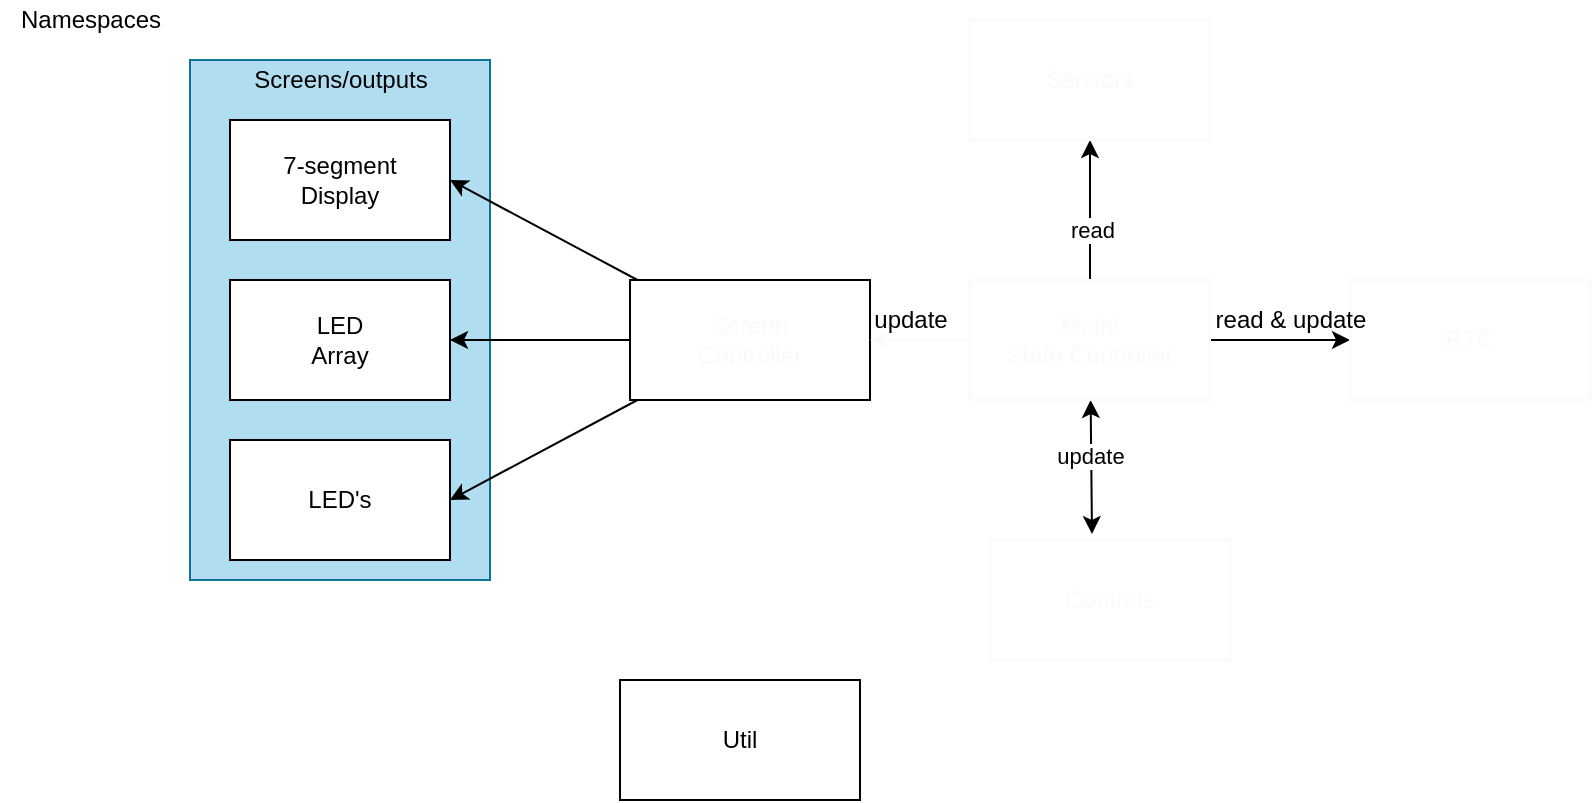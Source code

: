 <mxfile pages="2">
    <diagram id="_jFdEns0Y878xqZbYQA5" name="FileDiagram">
        <mxGraphModel dx="1117" dy="534" grid="1" gridSize="10" guides="1" tooltips="1" connect="1" arrows="1" fold="1" page="1" pageScale="1" pageWidth="850" pageHeight="1100" math="0" shadow="0">
            <root>
                <mxCell id="euuMSJNE7WmhquI7jn4D-0"/>
                <mxCell id="euuMSJNE7WmhquI7jn4D-1" parent="euuMSJNE7WmhquI7jn4D-0"/>
                <mxCell id="euuMSJNE7WmhquI7jn4D-5" value="" style="rounded=0;whiteSpace=wrap;html=1;fillColor=#b1ddf0;strokeColor=#10739e;" parent="euuMSJNE7WmhquI7jn4D-1" vertex="1">
                    <mxGeometry x="100" y="50" width="150" height="260" as="geometry"/>
                </mxCell>
                <mxCell id="euuMSJNE7WmhquI7jn4D-2" value="7-segment&lt;br&gt;Display" style="rounded=0;whiteSpace=wrap;html=1;" parent="euuMSJNE7WmhquI7jn4D-1" vertex="1">
                    <mxGeometry x="120" y="80" width="110" height="60" as="geometry"/>
                </mxCell>
                <mxCell id="euuMSJNE7WmhquI7jn4D-3" value="LED &lt;br&gt;Array" style="rounded=0;whiteSpace=wrap;html=1;" parent="euuMSJNE7WmhquI7jn4D-1" vertex="1">
                    <mxGeometry x="120" y="160" width="110" height="60" as="geometry"/>
                </mxCell>
                <mxCell id="euuMSJNE7WmhquI7jn4D-4" value="LED's" style="rounded=0;whiteSpace=wrap;html=1;" parent="euuMSJNE7WmhquI7jn4D-1" vertex="1">
                    <mxGeometry x="120" y="240" width="110" height="60" as="geometry"/>
                </mxCell>
                <mxCell id="euuMSJNE7WmhquI7jn4D-6" value="&lt;font color=&quot;#000000&quot;&gt;Screens/outputs&lt;/font&gt;" style="text;html=1;resizable=0;autosize=1;align=center;verticalAlign=middle;points=[];fillColor=none;strokeColor=none;rounded=0;" parent="euuMSJNE7WmhquI7jn4D-1" vertex="1">
                    <mxGeometry x="125" y="50" width="100" height="20" as="geometry"/>
                </mxCell>
                <mxCell id="euuMSJNE7WmhquI7jn4D-8" style="edgeStyle=none;html=1;entryX=1;entryY=0.5;entryDx=0;entryDy=0;fontColor=#FAFAFA;" parent="euuMSJNE7WmhquI7jn4D-1" source="euuMSJNE7WmhquI7jn4D-7" target="euuMSJNE7WmhquI7jn4D-2" edge="1">
                    <mxGeometry relative="1" as="geometry"/>
                </mxCell>
                <mxCell id="euuMSJNE7WmhquI7jn4D-9" style="edgeStyle=none;html=1;fontColor=#FAFAFA;" parent="euuMSJNE7WmhquI7jn4D-1" source="euuMSJNE7WmhquI7jn4D-7" target="euuMSJNE7WmhquI7jn4D-3" edge="1">
                    <mxGeometry relative="1" as="geometry"/>
                </mxCell>
                <mxCell id="euuMSJNE7WmhquI7jn4D-10" style="edgeStyle=none;html=1;fontColor=#FAFAFA;entryX=1;entryY=0.5;entryDx=0;entryDy=0;" parent="euuMSJNE7WmhquI7jn4D-1" source="euuMSJNE7WmhquI7jn4D-7" target="euuMSJNE7WmhquI7jn4D-4" edge="1">
                    <mxGeometry relative="1" as="geometry"/>
                </mxCell>
                <mxCell id="euuMSJNE7WmhquI7jn4D-7" value="&lt;font color=&quot;#fafafa&quot;&gt;Screen &lt;br&gt;Controller&lt;/font&gt;" style="rounded=0;whiteSpace=wrap;html=1;fontColor=#000000;fillColor=none;" parent="euuMSJNE7WmhquI7jn4D-1" vertex="1">
                    <mxGeometry x="320" y="160" width="120" height="60" as="geometry"/>
                </mxCell>
                <mxCell id="Mq9W3Sbi1TfVtfibdV3a-1" value="" style="edgeStyle=none;html=1;entryX=1;entryY=0.5;entryDx=0;entryDy=0;fontColor=#FAFAFA;strokeColor=#FAFAFA;" parent="euuMSJNE7WmhquI7jn4D-1" source="Mq9W3Sbi1TfVtfibdV3a-0" target="euuMSJNE7WmhquI7jn4D-7" edge="1">
                    <mxGeometry x="0.6" y="-30" relative="1" as="geometry">
                        <mxPoint as="offset"/>
                    </mxGeometry>
                </mxCell>
                <mxCell id="T30nOQnvfZ0r-zHqAKBf-3" style="edgeStyle=none;html=1;entryX=0.425;entryY=-0.05;entryDx=0;entryDy=0;entryPerimeter=0;startArrow=classic;startFill=1;" parent="euuMSJNE7WmhquI7jn4D-1" source="Mq9W3Sbi1TfVtfibdV3a-0" target="Mq9W3Sbi1TfVtfibdV3a-2" edge="1">
                    <mxGeometry relative="1" as="geometry"/>
                </mxCell>
                <mxCell id="6kH3g-ne0adqInIiuRdV-0" value="update" style="edgeLabel;html=1;align=center;verticalAlign=middle;resizable=0;points=[];" parent="T30nOQnvfZ0r-zHqAKBf-3" vertex="1" connectable="0">
                    <mxGeometry x="-0.367" y="-3" relative="1" as="geometry">
                        <mxPoint x="2" y="7" as="offset"/>
                    </mxGeometry>
                </mxCell>
                <mxCell id="6kH3g-ne0adqInIiuRdV-4" style="edgeStyle=none;html=1;entryX=0.5;entryY=1;entryDx=0;entryDy=0;startArrow=none;startFill=0;" parent="euuMSJNE7WmhquI7jn4D-1" source="Mq9W3Sbi1TfVtfibdV3a-0" target="Mq9W3Sbi1TfVtfibdV3a-4" edge="1">
                    <mxGeometry relative="1" as="geometry"/>
                </mxCell>
                <mxCell id="6kH3g-ne0adqInIiuRdV-5" value="read" style="edgeLabel;html=1;align=center;verticalAlign=middle;resizable=0;points=[];" parent="6kH3g-ne0adqInIiuRdV-4" vertex="1" connectable="0">
                    <mxGeometry x="-0.286" y="-1" relative="1" as="geometry">
                        <mxPoint as="offset"/>
                    </mxGeometry>
                </mxCell>
                <mxCell id="6kH3g-ne0adqInIiuRdV-6" style="edgeStyle=none;html=1;entryX=0;entryY=0.5;entryDx=0;entryDy=0;startArrow=none;startFill=0;" parent="euuMSJNE7WmhquI7jn4D-1" source="Mq9W3Sbi1TfVtfibdV3a-0" target="Mq9W3Sbi1TfVtfibdV3a-5" edge="1">
                    <mxGeometry relative="1" as="geometry"/>
                </mxCell>
                <mxCell id="Mq9W3Sbi1TfVtfibdV3a-0" value="&lt;font color=&quot;#fafafa&quot;&gt;Main/&lt;br&gt;State Controller&lt;br&gt;&lt;/font&gt;" style="rounded=0;whiteSpace=wrap;html=1;fontColor=#000000;strokeColor=#FAFAFA;fillColor=none;" parent="euuMSJNE7WmhquI7jn4D-1" vertex="1">
                    <mxGeometry x="490" y="160" width="120" height="60" as="geometry"/>
                </mxCell>
                <mxCell id="Mq9W3Sbi1TfVtfibdV3a-2" value="&lt;font color=&quot;#fafafa&quot;&gt;Controls&lt;/font&gt;" style="rounded=0;whiteSpace=wrap;html=1;fontColor=#000000;strokeColor=#FAFAFA;fillColor=none;" parent="euuMSJNE7WmhquI7jn4D-1" vertex="1">
                    <mxGeometry x="500" y="290" width="120" height="60" as="geometry"/>
                </mxCell>
                <mxCell id="Mq9W3Sbi1TfVtfibdV3a-4" value="&lt;font color=&quot;#fafafa&quot;&gt;Sensors&lt;br&gt;&lt;/font&gt;" style="rounded=0;whiteSpace=wrap;html=1;fontColor=#000000;strokeColor=#FAFAFA;fillColor=none;" parent="euuMSJNE7WmhquI7jn4D-1" vertex="1">
                    <mxGeometry x="490" y="30" width="120" height="60" as="geometry"/>
                </mxCell>
                <mxCell id="Mq9W3Sbi1TfVtfibdV3a-5" value="&lt;font color=&quot;#fafafa&quot;&gt;RTC&lt;br&gt;&lt;/font&gt;" style="rounded=0;whiteSpace=wrap;html=1;fontColor=#000000;strokeColor=#FAFAFA;fillColor=none;" parent="euuMSJNE7WmhquI7jn4D-1" vertex="1">
                    <mxGeometry x="680" y="160" width="120" height="60" as="geometry"/>
                </mxCell>
                <mxCell id="0" value="Namespaces" style="text;html=1;align=center;verticalAlign=middle;resizable=0;points=[];autosize=1;strokeColor=none;fillColor=none;" parent="euuMSJNE7WmhquI7jn4D-1" vertex="1">
                    <mxGeometry x="5" y="20" width="90" height="20" as="geometry"/>
                </mxCell>
                <mxCell id="6kH3g-ne0adqInIiuRdV-1" value="update" style="text;html=1;align=center;verticalAlign=middle;resizable=0;points=[];autosize=1;strokeColor=none;fillColor=none;" parent="euuMSJNE7WmhquI7jn4D-1" vertex="1">
                    <mxGeometry x="435" y="170" width="50" height="20" as="geometry"/>
                </mxCell>
                <mxCell id="6kH3g-ne0adqInIiuRdV-7" value="read &amp;amp; update" style="text;html=1;align=center;verticalAlign=middle;resizable=0;points=[];autosize=1;strokeColor=none;fillColor=none;" parent="euuMSJNE7WmhquI7jn4D-1" vertex="1">
                    <mxGeometry x="605" y="170" width="90" height="20" as="geometry"/>
                </mxCell>
                <mxCell id="1" value="Util" style="whiteSpace=wrap;html=1;" parent="euuMSJNE7WmhquI7jn4D-1" vertex="1">
                    <mxGeometry x="315" y="360" width="120" height="60" as="geometry"/>
                </mxCell>
            </root>
        </mxGraphModel>
    </diagram>
    <diagram id="w2v5SEbsEC1XVV18NkII" name="StateMachine">
        <mxGraphModel dx="1967" dy="534" grid="1" gridSize="10" guides="1" tooltips="1" connect="1" arrows="1" fold="1" page="1" pageScale="1" pageWidth="850" pageHeight="1100" math="0" shadow="0">
            <root>
                <mxCell id="BLgEq0HC7ADXEU_Krm7F-0"/>
                <mxCell id="BLgEq0HC7ADXEU_Krm7F-1" parent="BLgEq0HC7ADXEU_Krm7F-0"/>
                <mxCell id="rAkqSQGAhzXEtH8dT6K5-0" value="READ&lt;br&gt;" style="text;html=1;align=center;verticalAlign=middle;resizable=0;points=[];autosize=1;strokeColor=none;fillColor=none;" parent="BLgEq0HC7ADXEU_Krm7F-1" vertex="1">
                    <mxGeometry x="55" y="50" width="50" height="20" as="geometry"/>
                </mxCell>
                <mxCell id="rAkqSQGAhzXEtH8dT6K5-4" style="edgeStyle=none;html=1;startArrow=classic;startFill=1;" parent="BLgEq0HC7ADXEU_Krm7F-1" source="rAkqSQGAhzXEtH8dT6K5-2" target="rAkqSQGAhzXEtH8dT6K5-3" edge="1">
                    <mxGeometry relative="1" as="geometry"/>
                </mxCell>
                <mxCell id="rAkqSQGAhzXEtH8dT6K5-5" value="B1 HOLD ||&lt;br&gt;SCROLL THROUGH ALL EDITABLE&amp;nbsp; DATA&amp;nbsp;" style="edgeLabel;html=1;align=center;verticalAlign=middle;resizable=0;points=[];" parent="rAkqSQGAhzXEtH8dT6K5-4" vertex="1" connectable="0">
                    <mxGeometry x="0.189" y="-2" relative="1" as="geometry">
                        <mxPoint x="-24" y="-32" as="offset"/>
                    </mxGeometry>
                </mxCell>
                <mxCell id="rAkqSQGAhzXEtH8dT6K5-11" style="edgeStyle=none;html=1;entryX=0.5;entryY=0;entryDx=0;entryDy=0;startArrow=none;startFill=0;endArrow=classic;endFill=1;" parent="BLgEq0HC7ADXEU_Krm7F-1" source="rAkqSQGAhzXEtH8dT6K5-2" target="rAkqSQGAhzXEtH8dT6K5-10" edge="1">
                    <mxGeometry relative="1" as="geometry"/>
                </mxCell>
                <mxCell id="rAkqSQGAhzXEtH8dT6K5-2" value="TIME" style="whiteSpace=wrap;html=1;" parent="BLgEq0HC7ADXEU_Krm7F-1" vertex="1">
                    <mxGeometry x="20" y="80" width="120" height="60" as="geometry"/>
                </mxCell>
                <mxCell id="rAkqSQGAhzXEtH8dT6K5-3" value="TIME" style="whiteSpace=wrap;html=1;" parent="BLgEq0HC7ADXEU_Krm7F-1" vertex="1">
                    <mxGeometry x="450" y="80" width="120" height="60" as="geometry"/>
                </mxCell>
                <mxCell id="rAkqSQGAhzXEtH8dT6K5-9" style="edgeStyle=none;html=1;entryX=0.5;entryY=0;entryDx=0;entryDy=0;startArrow=none;startFill=0;endArrow=classic;endFill=1;" parent="BLgEq0HC7ADXEU_Krm7F-1" source="rAkqSQGAhzXEtH8dT6K5-10" target="rAkqSQGAhzXEtH8dT6K5-8" edge="1">
                    <mxGeometry relative="1" as="geometry">
                        <mxPoint x="80" y="380" as="sourcePoint"/>
                    </mxGeometry>
                </mxCell>
                <mxCell id="rAkqSQGAhzXEtH8dT6K5-15" style="edgeStyle=none;html=1;entryX=0;entryY=0.5;entryDx=0;entryDy=0;startArrow=classic;startFill=1;endArrow=classic;endFill=1;" parent="BLgEq0HC7ADXEU_Krm7F-1" source="rAkqSQGAhzXEtH8dT6K5-8" target="rAkqSQGAhzXEtH8dT6K5-14" edge="1">
                    <mxGeometry relative="1" as="geometry"/>
                </mxCell>
                <mxCell id="OIXHmX52BU5Vy93FWh-h-1" style="edgeStyle=none;html=1;startArrow=none;startFill=0;endArrow=classic;endFill=1;" parent="BLgEq0HC7ADXEU_Krm7F-1" source="rAkqSQGAhzXEtH8dT6K5-8" target="rAkqSQGAhzXEtH8dT6K5-2" edge="1">
                    <mxGeometry relative="1" as="geometry">
                        <Array as="points">
                            <mxPoint x="280" y="300"/>
                            <mxPoint x="280" y="190"/>
                        </Array>
                    </mxGeometry>
                </mxCell>
                <mxCell id="rAkqSQGAhzXEtH8dT6K5-8" value="ALARM" style="whiteSpace=wrap;html=1;" parent="BLgEq0HC7ADXEU_Krm7F-1" vertex="1">
                    <mxGeometry x="20" y="330" width="120" height="60" as="geometry"/>
                </mxCell>
                <mxCell id="rAkqSQGAhzXEtH8dT6K5-10" value="SENSORS" style="whiteSpace=wrap;html=1;" parent="BLgEq0HC7ADXEU_Krm7F-1" vertex="1">
                    <mxGeometry x="20" y="200" width="120" height="60" as="geometry"/>
                </mxCell>
                <mxCell id="rAkqSQGAhzXEtH8dT6K5-13" value="EDIT" style="text;html=1;align=center;verticalAlign=middle;resizable=0;points=[];autosize=1;strokeColor=none;fillColor=none;" parent="BLgEq0HC7ADXEU_Krm7F-1" vertex="1">
                    <mxGeometry x="490" y="40" width="40" height="20" as="geometry"/>
                </mxCell>
                <mxCell id="rAkqSQGAhzXEtH8dT6K5-14" value="ALARM" style="whiteSpace=wrap;html=1;" parent="BLgEq0HC7ADXEU_Krm7F-1" vertex="1">
                    <mxGeometry x="450" y="330" width="120" height="60" as="geometry"/>
                </mxCell>
                <mxCell id="rAkqSQGAhzXEtH8dT6K5-16" value="B1 HOLD ||&lt;br&gt;SCROLL THROUGH ALL EDITABLE DATA&amp;nbsp;" style="edgeLabel;html=1;align=center;verticalAlign=middle;resizable=0;points=[];" parent="BLgEq0HC7ADXEU_Krm7F-1" vertex="1" connectable="0">
                    <mxGeometry x="310" y="340" as="geometry"/>
                </mxCell>
                <mxCell id="sFC9GVhCS5tY80Hbs2wJ-1" value="B1 PRESS" style="text;html=1;align=center;verticalAlign=middle;resizable=0;points=[];autosize=1;strokeColor=none;fillColor=none;" parent="BLgEq0HC7ADXEU_Krm7F-1" vertex="1">
                    <mxGeometry x="90" y="160" width="70" height="20" as="geometry"/>
                </mxCell>
                <mxCell id="sFC9GVhCS5tY80Hbs2wJ-2" value="B1 PRESS" style="text;html=1;align=center;verticalAlign=middle;resizable=0;points=[];autosize=1;strokeColor=none;fillColor=none;" parent="BLgEq0HC7ADXEU_Krm7F-1" vertex="1">
                    <mxGeometry x="80" y="280" width="70" height="20" as="geometry"/>
                </mxCell>
                <mxCell id="WTcfgZD_CqD0Zkef8aqI-1" value="B2 press to switch between seconds&lt;br&gt;and day/number" style="text;html=1;align=center;verticalAlign=middle;resizable=0;points=[];autosize=1;strokeColor=none;fillColor=none;" parent="BLgEq0HC7ADXEU_Krm7F-1" vertex="1">
                    <mxGeometry x="-200" y="90" width="210" height="30" as="geometry"/>
                </mxCell>
                <mxCell id="WTcfgZD_CqD0Zkef8aqI-2" value="B1 PRESS" style="text;html=1;align=center;verticalAlign=middle;resizable=0;points=[];autosize=1;strokeColor=none;fillColor=none;" parent="BLgEq0HC7ADXEU_Krm7F-1" vertex="1">
                    <mxGeometry x="290" y="280" width="70" height="20" as="geometry"/>
                </mxCell>
                <mxCell id="LIs1969J5-rDZqFssXhp-0" value="B1 press to switch editable digits&lt;br&gt;B2 Press to increase&lt;br&gt;B2 hold to auto increse(?)" style="text;html=1;align=center;verticalAlign=middle;resizable=0;points=[];autosize=1;strokeColor=none;fillColor=none;" parent="BLgEq0HC7ADXEU_Krm7F-1" vertex="1">
                    <mxGeometry x="610" y="70" width="190" height="50" as="geometry"/>
                </mxCell>
                <mxCell id="BXisPjWXm9i_mT0E9kYh-0" value="B2 PRESS - &lt;br&gt;TURN ALARM ON/OFF" style="text;html=1;align=center;verticalAlign=middle;resizable=0;points=[];autosize=1;strokeColor=none;fillColor=none;" vertex="1" parent="BLgEq0HC7ADXEU_Krm7F-1">
                    <mxGeometry x="20" y="410" width="140" height="30" as="geometry"/>
                </mxCell>
            </root>
        </mxGraphModel>
    </diagram>
    <diagram id="UFMg58TEYRR7It8QBHKF" name="Page-1">
        <mxGraphModel dx="1117" dy="534" grid="1" gridSize="10" guides="1" tooltips="1" connect="1" arrows="1" fold="1" page="1" pageScale="1" pageWidth="850" pageHeight="1100" math="0" shadow="0">
            <root>
                <mxCell id="0"/>
                <mxCell id="1" parent="0"/>
                <mxCell id="wUYEnWsGU_GkCMvx4JdE-1" value="" style="ellipse;whiteSpace=wrap;html=1;aspect=fixed;" parent="1" vertex="1">
                    <mxGeometry x="40" y="80" width="240" height="240" as="geometry"/>
                </mxCell>
                <mxCell id="wUYEnWsGU_GkCMvx4JdE-4" value="&lt;font style=&quot;font-size: 36px&quot;&gt;2&lt;/font&gt;" style="rounded=0;whiteSpace=wrap;html=1;fillColor=#d5e8d4;strokeColor=#82b366;" parent="1" vertex="1">
                    <mxGeometry x="60" y="150" width="50" height="60" as="geometry"/>
                </mxCell>
                <mxCell id="wUYEnWsGU_GkCMvx4JdE-7" value="&lt;font style=&quot;font-size: 36px&quot;&gt;1&lt;/font&gt;" style="rounded=0;whiteSpace=wrap;html=1;fillColor=#d5e8d4;strokeColor=#82b366;" parent="1" vertex="1">
                    <mxGeometry x="110" y="150" width="50" height="60" as="geometry"/>
                </mxCell>
                <mxCell id="wUYEnWsGU_GkCMvx4JdE-8" value="&lt;font style=&quot;font-size: 36px&quot;&gt;3&lt;/font&gt;" style="rounded=0;whiteSpace=wrap;html=1;fillColor=#d5e8d4;strokeColor=#82b366;" parent="1" vertex="1">
                    <mxGeometry x="160" y="150" width="50" height="60" as="geometry"/>
                </mxCell>
                <mxCell id="wUYEnWsGU_GkCMvx4JdE-9" value="&lt;font style=&quot;font-size: 36px&quot;&gt;4&lt;/font&gt;" style="rounded=0;whiteSpace=wrap;html=1;fillColor=#d5e8d4;strokeColor=#82b366;" parent="1" vertex="1">
                    <mxGeometry x="210" y="150" width="50" height="60" as="geometry"/>
                </mxCell>
                <mxCell id="MrMdJ49gpNlxOydt49c9-1" value="&lt;font style=&quot;font-size: 18px&quot;&gt;22&lt;/font&gt;" style="rounded=0;whiteSpace=wrap;html=1;fontSize=36;rotation=-90;fillColor=#f8cecc;strokeColor=#b85450;" parent="1" vertex="1">
                    <mxGeometry x="123.75" y="222.5" width="40" height="35" as="geometry"/>
                </mxCell>
                <mxCell id="MrMdJ49gpNlxOydt49c9-2" value="&lt;font style=&quot;font-size: 12px&quot;&gt;MON&lt;/font&gt;" style="rounded=0;whiteSpace=wrap;html=1;fontSize=36;rotation=-90;fillColor=#f8cecc;strokeColor=#b85450;" parent="1" vertex="1">
                    <mxGeometry x="160" y="222.5" width="40" height="35" as="geometry"/>
                </mxCell>
                <mxCell id="nqueBkoND-IIMOM82Kb3-1" value="alarm" style="ellipse;whiteSpace=wrap;html=1;aspect=fixed;fontSize=9;" parent="1" vertex="1">
                    <mxGeometry x="225" y="230" width="20" height="20" as="geometry"/>
                </mxCell>
                <mxCell id="nqueBkoND-IIMOM82Kb3-2" value="temp" style="ellipse;whiteSpace=wrap;html=1;aspect=fixed;fontSize=9;" parent="1" vertex="1">
                    <mxGeometry x="75" y="230" width="20" height="20" as="geometry"/>
                </mxCell>
                <mxCell id="nqueBkoND-IIMOM82Kb3-3" value="cronometer" style="ellipse;whiteSpace=wrap;html=1;aspect=fixed;fontSize=9;" parent="1" vertex="1">
                    <mxGeometry x="210" y="257.5" width="20" height="20" as="geometry"/>
                </mxCell>
                <mxCell id="nqueBkoND-IIMOM82Kb3-4" value="&lt;div&gt;alarm&lt;/div&gt;on/off" style="ellipse;whiteSpace=wrap;html=1;aspect=fixed;fontSize=9;" parent="1" vertex="1">
                    <mxGeometry x="150" y="277.5" width="20" height="20" as="geometry"/>
                </mxCell>
                <mxCell id="nqueBkoND-IIMOM82Kb3-7" value="alt" style="ellipse;whiteSpace=wrap;html=1;aspect=fixed;fontSize=9;" parent="1" vertex="1">
                    <mxGeometry x="90" y="257.5" width="20" height="20" as="geometry"/>
                </mxCell>
                <mxCell id="ul1-OO96f1eJHYDsLRav-1" value="B1" style="rounded=0;whiteSpace=wrap;html=1;fontSize=9;rotation=-30;" parent="1" vertex="1">
                    <mxGeometry x="245" y="110" width="60" height="30" as="geometry"/>
                </mxCell>
                <mxCell id="ul1-OO96f1eJHYDsLRav-2" value="B2" style="rounded=0;whiteSpace=wrap;html=1;fontSize=9;rotation=30;" parent="1" vertex="1">
                    <mxGeometry x="250" y="247.5" width="60" height="30" as="geometry"/>
                </mxCell>
            </root>
        </mxGraphModel>
    </diagram>
    <diagram id="I9rO2sWyAo4rYJvNkQk8" name="Page-2">
        <mxGraphModel dx="1117" dy="534" grid="1" gridSize="10" guides="1" tooltips="1" connect="1" arrows="1" fold="1" page="1" pageScale="1" pageWidth="850" pageHeight="1100" math="0" shadow="0">
            <root>
                <mxCell id="sauyvbuuM_kQLv8pul-b-0"/>
                <mxCell id="sauyvbuuM_kQLv8pul-b-1" parent="sauyvbuuM_kQLv8pul-b-0"/>
                <mxCell id="sauyvbuuM_kQLv8pul-b-2" value="" style="ellipse;whiteSpace=wrap;html=1;aspect=fixed;" parent="sauyvbuuM_kQLv8pul-b-1" vertex="1">
                    <mxGeometry x="85" y="80" width="320" height="320" as="geometry"/>
                </mxCell>
                <mxCell id="sauyvbuuM_kQLv8pul-b-3" value="&lt;font style=&quot;font-size: 48px&quot;&gt;02&lt;/font&gt;" style="rounded=0;whiteSpace=wrap;html=1;" parent="sauyvbuuM_kQLv8pul-b-1" vertex="1">
                    <mxGeometry x="185" y="110" width="120" height="60" as="geometry"/>
                </mxCell>
                <mxCell id="sauyvbuuM_kQLv8pul-b-4" value="&lt;font style=&quot;font-size: 48px&quot;&gt;XX&lt;/font&gt;" style="rounded=0;whiteSpace=wrap;html=1;" parent="sauyvbuuM_kQLv8pul-b-1" vertex="1">
                    <mxGeometry x="185" y="320" width="120" height="60" as="geometry"/>
                </mxCell>
                <mxCell id="sauyvbuuM_kQLv8pul-b-5" value="&lt;font style=&quot;font-size: 48px&quot;&gt;MON&lt;/font&gt;" style="rounded=0;whiteSpace=wrap;html=1;" parent="sauyvbuuM_kQLv8pul-b-1" vertex="1">
                    <mxGeometry x="185" y="250" width="120" height="60" as="geometry"/>
                </mxCell>
                <mxCell id="sauyvbuuM_kQLv8pul-b-6" value="&lt;font style=&quot;font-size: 48px&quot;&gt;15&lt;/font&gt;" style="rounded=0;whiteSpace=wrap;html=1;" parent="sauyvbuuM_kQLv8pul-b-1" vertex="1">
                    <mxGeometry x="185" y="180" width="120" height="60" as="geometry"/>
                </mxCell>
                <mxCell id="sauyvbuuM_kQLv8pul-b-7" value="D" style="text;html=1;strokeColor=none;fillColor=none;align=center;verticalAlign=middle;whiteSpace=wrap;rounded=0;fontSize=48;" parent="sauyvbuuM_kQLv8pul-b-1" vertex="1">
                    <mxGeometry x="95" y="265" width="60" height="30" as="geometry"/>
                </mxCell>
                <mxCell id="sauyvbuuM_kQLv8pul-b-8" value="H" style="text;html=1;strokeColor=none;fillColor=none;align=center;verticalAlign=middle;whiteSpace=wrap;rounded=0;fontSize=48;" parent="sauyvbuuM_kQLv8pul-b-1" vertex="1">
                    <mxGeometry x="95" y="125" width="60" height="30" as="geometry"/>
                </mxCell>
                <mxCell id="sauyvbuuM_kQLv8pul-b-9" value="M" style="text;html=1;strokeColor=none;fillColor=none;align=center;verticalAlign=middle;whiteSpace=wrap;rounded=0;fontSize=48;" parent="sauyvbuuM_kQLv8pul-b-1" vertex="1">
                    <mxGeometry x="95" y="195" width="60" height="30" as="geometry"/>
                </mxCell>
                <mxCell id="sauyvbuuM_kQLv8pul-b-10" value="S" style="text;html=1;strokeColor=none;fillColor=none;align=center;verticalAlign=middle;whiteSpace=wrap;rounded=0;fontSize=48;" parent="sauyvbuuM_kQLv8pul-b-1" vertex="1">
                    <mxGeometry x="100" y="420" width="60" height="30" as="geometry"/>
                </mxCell>
                <mxCell id="sauyvbuuM_kQLv8pul-b-11" value="DN" style="text;html=1;strokeColor=none;fillColor=none;align=center;verticalAlign=middle;whiteSpace=wrap;rounded=0;fontSize=48;" parent="sauyvbuuM_kQLv8pul-b-1" vertex="1">
                    <mxGeometry x="95" y="335" width="60" height="30" as="geometry"/>
                </mxCell>
                <mxCell id="sauyvbuuM_kQLv8pul-b-12" value="" style="ellipse;whiteSpace=wrap;html=1;aspect=fixed;" parent="sauyvbuuM_kQLv8pul-b-1" vertex="1">
                    <mxGeometry x="495" y="75" width="320" height="320" as="geometry"/>
                </mxCell>
                <mxCell id="sauyvbuuM_kQLv8pul-b-13" value="&lt;font style=&quot;font-size: 48px&quot;&gt;02&lt;/font&gt;" style="rounded=0;whiteSpace=wrap;html=1;" parent="sauyvbuuM_kQLv8pul-b-1" vertex="1">
                    <mxGeometry x="595" y="100" width="120" height="60" as="geometry"/>
                </mxCell>
                <mxCell id="sauyvbuuM_kQLv8pul-b-14" value="&lt;font style=&quot;font-size: 48px&quot;&gt;XX&lt;/font&gt;" style="rounded=0;whiteSpace=wrap;html=1;" parent="sauyvbuuM_kQLv8pul-b-1" vertex="1">
                    <mxGeometry x="595" y="310" width="120" height="60" as="geometry"/>
                </mxCell>
                <mxCell id="sauyvbuuM_kQLv8pul-b-15" value="&lt;font style=&quot;font-size: 48px&quot;&gt;14&lt;/font&gt;" style="rounded=0;whiteSpace=wrap;html=1;" parent="sauyvbuuM_kQLv8pul-b-1" vertex="1">
                    <mxGeometry x="595" y="240" width="120" height="60" as="geometry"/>
                </mxCell>
                <mxCell id="sauyvbuuM_kQLv8pul-b-16" value="&lt;font style=&quot;font-size: 48px&quot;&gt;15&lt;/font&gt;" style="rounded=0;whiteSpace=wrap;html=1;" parent="sauyvbuuM_kQLv8pul-b-1" vertex="1">
                    <mxGeometry x="595" y="170" width="120" height="60" as="geometry"/>
                </mxCell>
                <mxCell id="sauyvbuuM_kQLv8pul-b-17" value="D" style="text;html=1;strokeColor=none;fillColor=none;align=center;verticalAlign=middle;whiteSpace=wrap;rounded=0;fontSize=48;" parent="sauyvbuuM_kQLv8pul-b-1" vertex="1">
                    <mxGeometry x="425" y="125" width="60" height="30" as="geometry"/>
                </mxCell>
                <mxCell id="sauyvbuuM_kQLv8pul-b-18" value="H" style="text;html=1;strokeColor=none;fillColor=none;align=center;verticalAlign=middle;whiteSpace=wrap;rounded=0;fontSize=48;" parent="sauyvbuuM_kQLv8pul-b-1" vertex="1">
                    <mxGeometry x="425" y="195" width="60" height="30" as="geometry"/>
                </mxCell>
                <mxCell id="sauyvbuuM_kQLv8pul-b-19" value="M" style="text;html=1;strokeColor=none;fillColor=none;align=center;verticalAlign=middle;whiteSpace=wrap;rounded=0;fontSize=48;" parent="sauyvbuuM_kQLv8pul-b-1" vertex="1">
                    <mxGeometry x="425" y="265" width="60" height="30" as="geometry"/>
                </mxCell>
                <mxCell id="sauyvbuuM_kQLv8pul-b-20" value="S" style="text;html=1;strokeColor=none;fillColor=none;align=center;verticalAlign=middle;whiteSpace=wrap;rounded=0;fontSize=48;" parent="sauyvbuuM_kQLv8pul-b-1" vertex="1">
                    <mxGeometry x="425" y="335" width="60" height="30" as="geometry"/>
                </mxCell>
                <mxCell id="sauyvbuuM_kQLv8pul-b-21" value="" style="ellipse;whiteSpace=wrap;html=1;aspect=fixed;" parent="sauyvbuuM_kQLv8pul-b-1" vertex="1">
                    <mxGeometry x="445" y="420" width="320" height="320" as="geometry"/>
                </mxCell>
                <mxCell id="sauyvbuuM_kQLv8pul-b-22" value="&lt;font style=&quot;font-size: 48px&quot;&gt;02&lt;/font&gt;" style="rounded=0;whiteSpace=wrap;html=1;" parent="sauyvbuuM_kQLv8pul-b-1" vertex="1">
                    <mxGeometry x="545" y="450" width="120" height="60" as="geometry"/>
                </mxCell>
                <mxCell id="sauyvbuuM_kQLv8pul-b-23" value="&lt;font style=&quot;font-size: 48px&quot;&gt;XX&lt;/font&gt;" style="rounded=0;whiteSpace=wrap;html=1;" parent="sauyvbuuM_kQLv8pul-b-1" vertex="1">
                    <mxGeometry x="545" y="660" width="120" height="60" as="geometry"/>
                </mxCell>
                <mxCell id="sauyvbuuM_kQLv8pul-b-24" value="&lt;font style=&quot;font-size: 48px&quot;&gt;14&lt;/font&gt;" style="rounded=0;whiteSpace=wrap;html=1;" parent="sauyvbuuM_kQLv8pul-b-1" vertex="1">
                    <mxGeometry x="545" y="590" width="120" height="60" as="geometry"/>
                </mxCell>
                <mxCell id="sauyvbuuM_kQLv8pul-b-25" value="&lt;font style=&quot;font-size: 48px&quot;&gt;15&lt;/font&gt;" style="rounded=0;whiteSpace=wrap;html=1;" parent="sauyvbuuM_kQLv8pul-b-1" vertex="1">
                    <mxGeometry x="545" y="520" width="120" height="60" as="geometry"/>
                </mxCell>
                <mxCell id="sauyvbuuM_kQLv8pul-b-26" value="D" style="text;html=1;strokeColor=none;fillColor=none;align=center;verticalAlign=middle;whiteSpace=wrap;rounded=0;fontSize=48;" parent="sauyvbuuM_kQLv8pul-b-1" vertex="1">
                    <mxGeometry x="455" y="460" width="60" height="30" as="geometry"/>
                </mxCell>
                <mxCell id="sauyvbuuM_kQLv8pul-b-27" value="H" style="text;html=1;strokeColor=none;fillColor=none;align=center;verticalAlign=middle;whiteSpace=wrap;rounded=0;fontSize=48;" parent="sauyvbuuM_kQLv8pul-b-1" vertex="1">
                    <mxGeometry x="455" y="530" width="60" height="30" as="geometry"/>
                </mxCell>
                <mxCell id="sauyvbuuM_kQLv8pul-b-28" value="M" style="text;html=1;strokeColor=none;fillColor=none;align=center;verticalAlign=middle;whiteSpace=wrap;rounded=0;fontSize=48;" parent="sauyvbuuM_kQLv8pul-b-1" vertex="1">
                    <mxGeometry x="455" y="600" width="60" height="30" as="geometry"/>
                </mxCell>
                <mxCell id="sauyvbuuM_kQLv8pul-b-29" value="S" style="text;html=1;strokeColor=none;fillColor=none;align=center;verticalAlign=middle;whiteSpace=wrap;rounded=0;fontSize=48;" parent="sauyvbuuM_kQLv8pul-b-1" vertex="1">
                    <mxGeometry x="455" y="675" width="60" height="30" as="geometry"/>
                </mxCell>
                <mxCell id="sauyvbuuM_kQLv8pul-b-30" value="alarm" style="ellipse;whiteSpace=wrap;html=1;aspect=fixed;fontSize=9;" parent="sauyvbuuM_kQLv8pul-b-1" vertex="1">
                    <mxGeometry x="555" y="200" width="20" height="20" as="geometry"/>
                </mxCell>
                <mxCell id="sauyvbuuM_kQLv8pul-b-31" value="sensors" style="ellipse;whiteSpace=wrap;html=1;aspect=fixed;fontSize=9;" parent="sauyvbuuM_kQLv8pul-b-1" vertex="1">
                    <mxGeometry x="555" y="230" width="20" height="20" as="geometry"/>
                </mxCell>
                <mxCell id="sauyvbuuM_kQLv8pul-b-32" value="cronometer" style="ellipse;whiteSpace=wrap;html=1;aspect=fixed;fontSize=9;" parent="sauyvbuuM_kQLv8pul-b-1" vertex="1">
                    <mxGeometry x="555" y="260" width="20" height="20" as="geometry"/>
                </mxCell>
                <mxCell id="sauyvbuuM_kQLv8pul-b-33" value="B1" style="rounded=0;whiteSpace=wrap;html=1;fontSize=9;rotation=-30;" parent="sauyvbuuM_kQLv8pul-b-1" vertex="1">
                    <mxGeometry x="765" y="140" width="60" height="30" as="geometry"/>
                </mxCell>
                <mxCell id="sauyvbuuM_kQLv8pul-b-34" value="&lt;div&gt;Rotor&lt;/div&gt;&lt;div&gt;w/ feedback&lt;br&gt;&lt;/div&gt;" style="ellipse;whiteSpace=wrap;html=1;fontSize=9;" parent="sauyvbuuM_kQLv8pul-b-1" vertex="1">
                    <mxGeometry x="775" y="225" width="75" height="20" as="geometry"/>
                </mxCell>
                <mxCell id="sauyvbuuM_kQLv8pul-b-35" value="&lt;div&gt;click/press&lt;/div&gt;" style="text;html=1;align=center;verticalAlign=middle;resizable=0;points=[];autosize=1;strokeColor=none;fillColor=none;fontSize=9;" parent="sauyvbuuM_kQLv8pul-b-1" vertex="1">
                    <mxGeometry x="805" y="130" width="60" height="20" as="geometry"/>
                </mxCell>
                <mxCell id="sauyvbuuM_kQLv8pul-b-36" value="" style="ellipse;whiteSpace=wrap;html=1;aspect=fixed;" parent="sauyvbuuM_kQLv8pul-b-1" vertex="1">
                    <mxGeometry x="905" y="80" width="320" height="320" as="geometry"/>
                </mxCell>
                <mxCell id="sauyvbuuM_kQLv8pul-b-37" value="&lt;font style=&quot;font-size: 48px&quot;&gt;02&lt;/font&gt;" style="rounded=0;whiteSpace=wrap;html=1;" parent="sauyvbuuM_kQLv8pul-b-1" vertex="1">
                    <mxGeometry x="1005" y="105" width="120" height="60" as="geometry"/>
                </mxCell>
                <mxCell id="sauyvbuuM_kQLv8pul-b-38" value="&lt;font style=&quot;font-size: 48px&quot;&gt;XX&lt;/font&gt;" style="rounded=0;whiteSpace=wrap;html=1;" parent="sauyvbuuM_kQLv8pul-b-1" vertex="1">
                    <mxGeometry x="1005" y="315" width="120" height="60" as="geometry"/>
                </mxCell>
                <mxCell id="sauyvbuuM_kQLv8pul-b-39" value="&lt;font style=&quot;font-size: 48px&quot;&gt;14&lt;/font&gt;" style="rounded=0;whiteSpace=wrap;html=1;" parent="sauyvbuuM_kQLv8pul-b-1" vertex="1">
                    <mxGeometry x="1005" y="245" width="120" height="60" as="geometry"/>
                </mxCell>
                <mxCell id="sauyvbuuM_kQLv8pul-b-40" value="&lt;font style=&quot;font-size: 48px&quot;&gt;15&lt;/font&gt;" style="rounded=0;whiteSpace=wrap;html=1;" parent="sauyvbuuM_kQLv8pul-b-1" vertex="1">
                    <mxGeometry x="1005" y="175" width="120" height="60" as="geometry"/>
                </mxCell>
                <mxCell id="sauyvbuuM_kQLv8pul-b-41" value="alarm" style="ellipse;whiteSpace=wrap;html=1;aspect=fixed;fontSize=9;fillColor=#fff2cc;strokeColor=#d6b656;" parent="sauyvbuuM_kQLv8pul-b-1" vertex="1">
                    <mxGeometry x="965" y="200" width="20" height="20" as="geometry"/>
                </mxCell>
                <mxCell id="sauyvbuuM_kQLv8pul-b-42" value="sensors" style="ellipse;whiteSpace=wrap;html=1;aspect=fixed;fontSize=9;" parent="sauyvbuuM_kQLv8pul-b-1" vertex="1">
                    <mxGeometry x="965" y="230" width="20" height="20" as="geometry"/>
                </mxCell>
                <mxCell id="sauyvbuuM_kQLv8pul-b-43" value="cronometer" style="ellipse;whiteSpace=wrap;html=1;aspect=fixed;fontSize=9;" parent="sauyvbuuM_kQLv8pul-b-1" vertex="1">
                    <mxGeometry x="965" y="260" width="20" height="20" as="geometry"/>
                </mxCell>
                <mxCell id="sauyvbuuM_kQLv8pul-b-44" value="B1" style="rounded=0;whiteSpace=wrap;html=1;fontSize=9;rotation=-30;" parent="sauyvbuuM_kQLv8pul-b-1" vertex="1">
                    <mxGeometry x="1175" y="145" width="60" height="30" as="geometry"/>
                </mxCell>
                <mxCell id="sauyvbuuM_kQLv8pul-b-45" value="&lt;div&gt;Rotor&lt;/div&gt;&lt;div&gt;w/ feedback&lt;br&gt;&lt;/div&gt;" style="ellipse;whiteSpace=wrap;html=1;fontSize=9;" parent="sauyvbuuM_kQLv8pul-b-1" vertex="1">
                    <mxGeometry x="1185" y="230" width="75" height="20" as="geometry"/>
                </mxCell>
                <mxCell id="sauyvbuuM_kQLv8pul-b-46" value="&lt;div&gt;click/press&lt;/div&gt;" style="text;html=1;align=center;verticalAlign=middle;resizable=0;points=[];autosize=1;strokeColor=none;fillColor=none;fontSize=9;" parent="sauyvbuuM_kQLv8pul-b-1" vertex="1">
                    <mxGeometry x="1215" y="135" width="60" height="20" as="geometry"/>
                </mxCell>
                <mxCell id="sauyvbuuM_kQLv8pul-b-47" value="&lt;font style=&quot;font-size: 18px&quot;&gt;Alarm UI&lt;/font&gt;" style="text;html=1;strokeColor=none;fillColor=none;align=center;verticalAlign=middle;whiteSpace=wrap;rounded=0;fontSize=9;" parent="sauyvbuuM_kQLv8pul-b-1" vertex="1">
                    <mxGeometry x="985" width="150" height="50" as="geometry"/>
                </mxCell>
                <mxCell id="sauyvbuuM_kQLv8pul-b-48" value="alarm nº" style="text;html=1;strokeColor=none;fillColor=none;align=center;verticalAlign=middle;whiteSpace=wrap;rounded=0;fontSize=18;" parent="sauyvbuuM_kQLv8pul-b-1" vertex="1">
                    <mxGeometry x="1125" y="115" width="60" height="30" as="geometry"/>
                </mxCell>
                <mxCell id="sauyvbuuM_kQLv8pul-b-49" value="H" style="text;html=1;strokeColor=none;fillColor=none;align=center;verticalAlign=middle;whiteSpace=wrap;rounded=0;fontSize=18;" parent="sauyvbuuM_kQLv8pul-b-1" vertex="1">
                    <mxGeometry x="1125" y="190" width="60" height="30" as="geometry"/>
                </mxCell>
                <mxCell id="sauyvbuuM_kQLv8pul-b-50" value="M" style="text;html=1;strokeColor=none;fillColor=none;align=center;verticalAlign=middle;whiteSpace=wrap;rounded=0;fontSize=18;" parent="sauyvbuuM_kQLv8pul-b-1" vertex="1">
                    <mxGeometry x="1125" y="255" width="60" height="30" as="geometry"/>
                </mxCell>
                <mxCell id="sauyvbuuM_kQLv8pul-b-51" value="ON/OFF" style="text;html=1;strokeColor=none;fillColor=none;align=center;verticalAlign=middle;whiteSpace=wrap;rounded=0;fontSize=18;" parent="sauyvbuuM_kQLv8pul-b-1" vertex="1">
                    <mxGeometry x="1125" y="330" width="60" height="30" as="geometry"/>
                </mxCell>
                <mxCell id="sauyvbuuM_kQLv8pul-b-52" value="&lt;div&gt;alarm&lt;/div&gt;on/off" style="ellipse;whiteSpace=wrap;html=1;aspect=fixed;fontSize=9;" parent="sauyvbuuM_kQLv8pul-b-1" vertex="1">
                    <mxGeometry x="555" y="170" width="20" height="20" as="geometry"/>
                </mxCell>
                <mxCell id="sauyvbuuM_kQLv8pul-b-53" value="&lt;div&gt;alarm&lt;/div&gt;on/off" style="ellipse;whiteSpace=wrap;html=1;aspect=fixed;fontSize=9;" parent="sauyvbuuM_kQLv8pul-b-1" vertex="1">
                    <mxGeometry x="965" y="170" width="20" height="20" as="geometry"/>
                </mxCell>
            </root>
        </mxGraphModel>
    </diagram>
</mxfile>